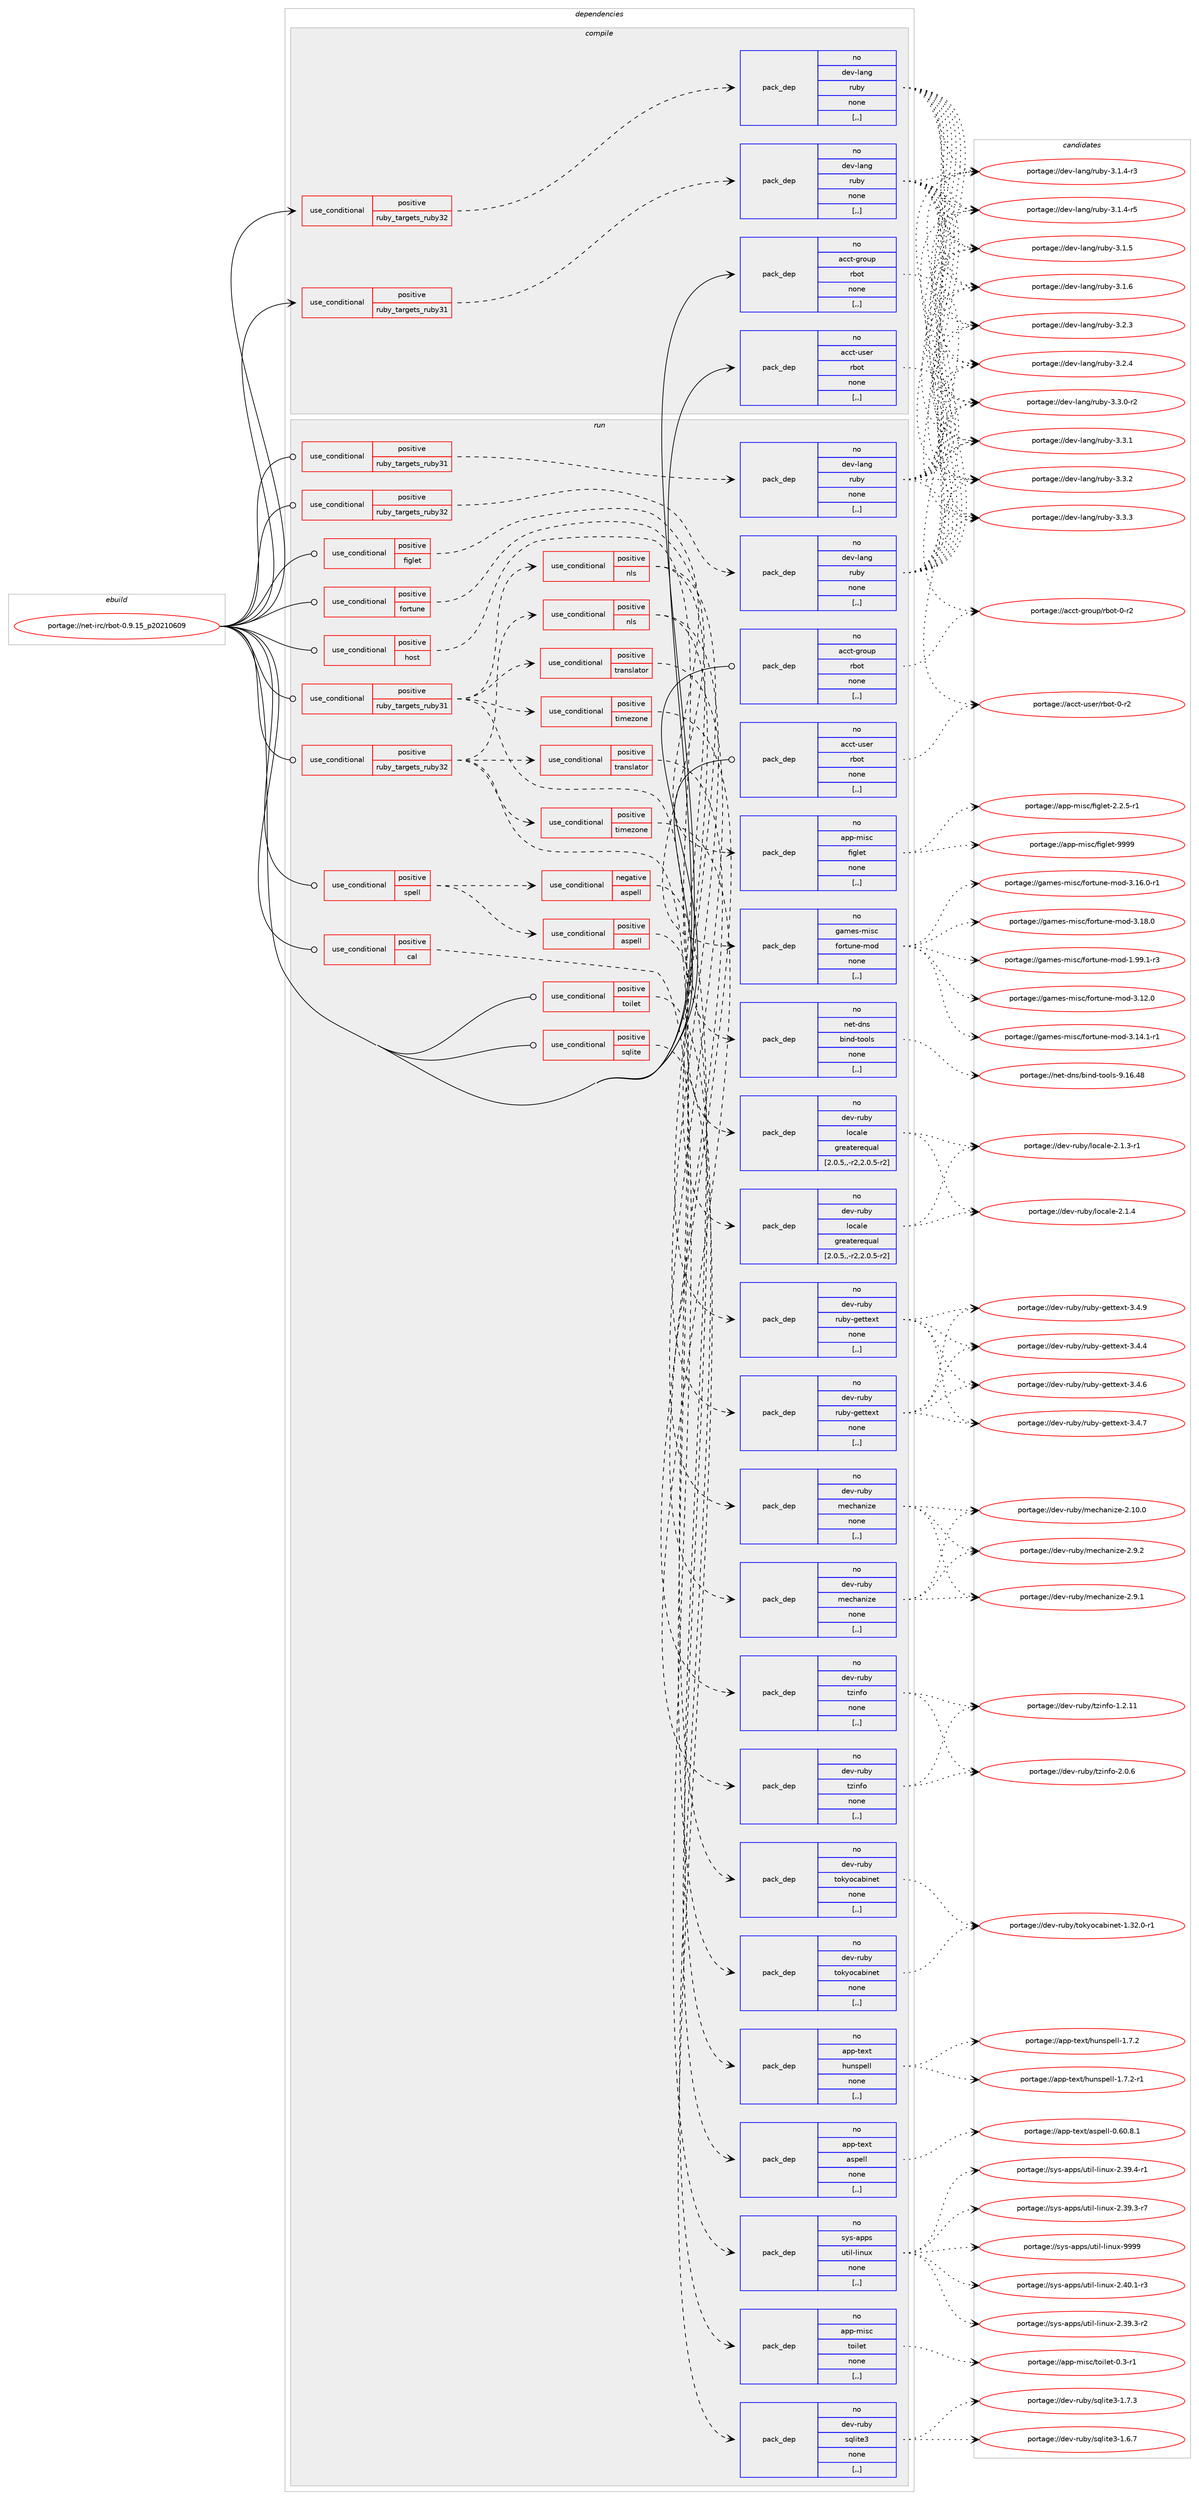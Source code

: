 digraph prolog {

# *************
# Graph options
# *************

newrank=true;
concentrate=true;
compound=true;
graph [rankdir=LR,fontname=Helvetica,fontsize=10,ranksep=1.5];#, ranksep=2.5, nodesep=0.2];
edge  [arrowhead=vee];
node  [fontname=Helvetica,fontsize=10];

# **********
# The ebuild
# **********

subgraph cluster_leftcol {
color=gray;
rank=same;
label=<<i>ebuild</i>>;
id [label="portage://net-irc/rbot-0.9.15_p20210609", color=red, width=4, href="../net-irc/rbot-0.9.15_p20210609.svg"];
}

# ****************
# The dependencies
# ****************

subgraph cluster_midcol {
color=gray;
label=<<i>dependencies</i>>;
subgraph cluster_compile {
fillcolor="#eeeeee";
style=filled;
label=<<i>compile</i>>;
subgraph cond90338 {
dependency347970 [label=<<TABLE BORDER="0" CELLBORDER="1" CELLSPACING="0" CELLPADDING="4"><TR><TD ROWSPAN="3" CELLPADDING="10">use_conditional</TD></TR><TR><TD>positive</TD></TR><TR><TD>ruby_targets_ruby31</TD></TR></TABLE>>, shape=none, color=red];
subgraph pack255057 {
dependency347971 [label=<<TABLE BORDER="0" CELLBORDER="1" CELLSPACING="0" CELLPADDING="4" WIDTH="220"><TR><TD ROWSPAN="6" CELLPADDING="30">pack_dep</TD></TR><TR><TD WIDTH="110">no</TD></TR><TR><TD>dev-lang</TD></TR><TR><TD>ruby</TD></TR><TR><TD>none</TD></TR><TR><TD>[,,]</TD></TR></TABLE>>, shape=none, color=blue];
}
dependency347970:e -> dependency347971:w [weight=20,style="dashed",arrowhead="vee"];
}
id:e -> dependency347970:w [weight=20,style="solid",arrowhead="vee"];
subgraph cond90339 {
dependency347972 [label=<<TABLE BORDER="0" CELLBORDER="1" CELLSPACING="0" CELLPADDING="4"><TR><TD ROWSPAN="3" CELLPADDING="10">use_conditional</TD></TR><TR><TD>positive</TD></TR><TR><TD>ruby_targets_ruby32</TD></TR></TABLE>>, shape=none, color=red];
subgraph pack255058 {
dependency347973 [label=<<TABLE BORDER="0" CELLBORDER="1" CELLSPACING="0" CELLPADDING="4" WIDTH="220"><TR><TD ROWSPAN="6" CELLPADDING="30">pack_dep</TD></TR><TR><TD WIDTH="110">no</TD></TR><TR><TD>dev-lang</TD></TR><TR><TD>ruby</TD></TR><TR><TD>none</TD></TR><TR><TD>[,,]</TD></TR></TABLE>>, shape=none, color=blue];
}
dependency347972:e -> dependency347973:w [weight=20,style="dashed",arrowhead="vee"];
}
id:e -> dependency347972:w [weight=20,style="solid",arrowhead="vee"];
subgraph pack255059 {
dependency347974 [label=<<TABLE BORDER="0" CELLBORDER="1" CELLSPACING="0" CELLPADDING="4" WIDTH="220"><TR><TD ROWSPAN="6" CELLPADDING="30">pack_dep</TD></TR><TR><TD WIDTH="110">no</TD></TR><TR><TD>acct-group</TD></TR><TR><TD>rbot</TD></TR><TR><TD>none</TD></TR><TR><TD>[,,]</TD></TR></TABLE>>, shape=none, color=blue];
}
id:e -> dependency347974:w [weight=20,style="solid",arrowhead="vee"];
subgraph pack255060 {
dependency347975 [label=<<TABLE BORDER="0" CELLBORDER="1" CELLSPACING="0" CELLPADDING="4" WIDTH="220"><TR><TD ROWSPAN="6" CELLPADDING="30">pack_dep</TD></TR><TR><TD WIDTH="110">no</TD></TR><TR><TD>acct-user</TD></TR><TR><TD>rbot</TD></TR><TR><TD>none</TD></TR><TR><TD>[,,]</TD></TR></TABLE>>, shape=none, color=blue];
}
id:e -> dependency347975:w [weight=20,style="solid",arrowhead="vee"];
}
subgraph cluster_compileandrun {
fillcolor="#eeeeee";
style=filled;
label=<<i>compile and run</i>>;
}
subgraph cluster_run {
fillcolor="#eeeeee";
style=filled;
label=<<i>run</i>>;
subgraph cond90340 {
dependency347976 [label=<<TABLE BORDER="0" CELLBORDER="1" CELLSPACING="0" CELLPADDING="4"><TR><TD ROWSPAN="3" CELLPADDING="10">use_conditional</TD></TR><TR><TD>positive</TD></TR><TR><TD>cal</TD></TR></TABLE>>, shape=none, color=red];
subgraph pack255061 {
dependency347977 [label=<<TABLE BORDER="0" CELLBORDER="1" CELLSPACING="0" CELLPADDING="4" WIDTH="220"><TR><TD ROWSPAN="6" CELLPADDING="30">pack_dep</TD></TR><TR><TD WIDTH="110">no</TD></TR><TR><TD>sys-apps</TD></TR><TR><TD>util-linux</TD></TR><TR><TD>none</TD></TR><TR><TD>[,,]</TD></TR></TABLE>>, shape=none, color=blue];
}
dependency347976:e -> dependency347977:w [weight=20,style="dashed",arrowhead="vee"];
}
id:e -> dependency347976:w [weight=20,style="solid",arrowhead="odot"];
subgraph cond90341 {
dependency347978 [label=<<TABLE BORDER="0" CELLBORDER="1" CELLSPACING="0" CELLPADDING="4"><TR><TD ROWSPAN="3" CELLPADDING="10">use_conditional</TD></TR><TR><TD>positive</TD></TR><TR><TD>figlet</TD></TR></TABLE>>, shape=none, color=red];
subgraph pack255062 {
dependency347979 [label=<<TABLE BORDER="0" CELLBORDER="1" CELLSPACING="0" CELLPADDING="4" WIDTH="220"><TR><TD ROWSPAN="6" CELLPADDING="30">pack_dep</TD></TR><TR><TD WIDTH="110">no</TD></TR><TR><TD>app-misc</TD></TR><TR><TD>figlet</TD></TR><TR><TD>none</TD></TR><TR><TD>[,,]</TD></TR></TABLE>>, shape=none, color=blue];
}
dependency347978:e -> dependency347979:w [weight=20,style="dashed",arrowhead="vee"];
}
id:e -> dependency347978:w [weight=20,style="solid",arrowhead="odot"];
subgraph cond90342 {
dependency347980 [label=<<TABLE BORDER="0" CELLBORDER="1" CELLSPACING="0" CELLPADDING="4"><TR><TD ROWSPAN="3" CELLPADDING="10">use_conditional</TD></TR><TR><TD>positive</TD></TR><TR><TD>fortune</TD></TR></TABLE>>, shape=none, color=red];
subgraph pack255063 {
dependency347981 [label=<<TABLE BORDER="0" CELLBORDER="1" CELLSPACING="0" CELLPADDING="4" WIDTH="220"><TR><TD ROWSPAN="6" CELLPADDING="30">pack_dep</TD></TR><TR><TD WIDTH="110">no</TD></TR><TR><TD>games-misc</TD></TR><TR><TD>fortune-mod</TD></TR><TR><TD>none</TD></TR><TR><TD>[,,]</TD></TR></TABLE>>, shape=none, color=blue];
}
dependency347980:e -> dependency347981:w [weight=20,style="dashed",arrowhead="vee"];
}
id:e -> dependency347980:w [weight=20,style="solid",arrowhead="odot"];
subgraph cond90343 {
dependency347982 [label=<<TABLE BORDER="0" CELLBORDER="1" CELLSPACING="0" CELLPADDING="4"><TR><TD ROWSPAN="3" CELLPADDING="10">use_conditional</TD></TR><TR><TD>positive</TD></TR><TR><TD>host</TD></TR></TABLE>>, shape=none, color=red];
subgraph pack255064 {
dependency347983 [label=<<TABLE BORDER="0" CELLBORDER="1" CELLSPACING="0" CELLPADDING="4" WIDTH="220"><TR><TD ROWSPAN="6" CELLPADDING="30">pack_dep</TD></TR><TR><TD WIDTH="110">no</TD></TR><TR><TD>net-dns</TD></TR><TR><TD>bind-tools</TD></TR><TR><TD>none</TD></TR><TR><TD>[,,]</TD></TR></TABLE>>, shape=none, color=blue];
}
dependency347982:e -> dependency347983:w [weight=20,style="dashed",arrowhead="vee"];
}
id:e -> dependency347982:w [weight=20,style="solid",arrowhead="odot"];
subgraph cond90344 {
dependency347984 [label=<<TABLE BORDER="0" CELLBORDER="1" CELLSPACING="0" CELLPADDING="4"><TR><TD ROWSPAN="3" CELLPADDING="10">use_conditional</TD></TR><TR><TD>positive</TD></TR><TR><TD>ruby_targets_ruby31</TD></TR></TABLE>>, shape=none, color=red];
subgraph pack255065 {
dependency347985 [label=<<TABLE BORDER="0" CELLBORDER="1" CELLSPACING="0" CELLPADDING="4" WIDTH="220"><TR><TD ROWSPAN="6" CELLPADDING="30">pack_dep</TD></TR><TR><TD WIDTH="110">no</TD></TR><TR><TD>dev-lang</TD></TR><TR><TD>ruby</TD></TR><TR><TD>none</TD></TR><TR><TD>[,,]</TD></TR></TABLE>>, shape=none, color=blue];
}
dependency347984:e -> dependency347985:w [weight=20,style="dashed",arrowhead="vee"];
}
id:e -> dependency347984:w [weight=20,style="solid",arrowhead="odot"];
subgraph cond90345 {
dependency347986 [label=<<TABLE BORDER="0" CELLBORDER="1" CELLSPACING="0" CELLPADDING="4"><TR><TD ROWSPAN="3" CELLPADDING="10">use_conditional</TD></TR><TR><TD>positive</TD></TR><TR><TD>ruby_targets_ruby31</TD></TR></TABLE>>, shape=none, color=red];
subgraph pack255066 {
dependency347987 [label=<<TABLE BORDER="0" CELLBORDER="1" CELLSPACING="0" CELLPADDING="4" WIDTH="220"><TR><TD ROWSPAN="6" CELLPADDING="30">pack_dep</TD></TR><TR><TD WIDTH="110">no</TD></TR><TR><TD>dev-ruby</TD></TR><TR><TD>tokyocabinet</TD></TR><TR><TD>none</TD></TR><TR><TD>[,,]</TD></TR></TABLE>>, shape=none, color=blue];
}
dependency347986:e -> dependency347987:w [weight=20,style="dashed",arrowhead="vee"];
subgraph cond90346 {
dependency347988 [label=<<TABLE BORDER="0" CELLBORDER="1" CELLSPACING="0" CELLPADDING="4"><TR><TD ROWSPAN="3" CELLPADDING="10">use_conditional</TD></TR><TR><TD>positive</TD></TR><TR><TD>timezone</TD></TR></TABLE>>, shape=none, color=red];
subgraph pack255067 {
dependency347989 [label=<<TABLE BORDER="0" CELLBORDER="1" CELLSPACING="0" CELLPADDING="4" WIDTH="220"><TR><TD ROWSPAN="6" CELLPADDING="30">pack_dep</TD></TR><TR><TD WIDTH="110">no</TD></TR><TR><TD>dev-ruby</TD></TR><TR><TD>tzinfo</TD></TR><TR><TD>none</TD></TR><TR><TD>[,,]</TD></TR></TABLE>>, shape=none, color=blue];
}
dependency347988:e -> dependency347989:w [weight=20,style="dashed",arrowhead="vee"];
}
dependency347986:e -> dependency347988:w [weight=20,style="dashed",arrowhead="vee"];
subgraph cond90347 {
dependency347990 [label=<<TABLE BORDER="0" CELLBORDER="1" CELLSPACING="0" CELLPADDING="4"><TR><TD ROWSPAN="3" CELLPADDING="10">use_conditional</TD></TR><TR><TD>positive</TD></TR><TR><TD>translator</TD></TR></TABLE>>, shape=none, color=red];
subgraph pack255068 {
dependency347991 [label=<<TABLE BORDER="0" CELLBORDER="1" CELLSPACING="0" CELLPADDING="4" WIDTH="220"><TR><TD ROWSPAN="6" CELLPADDING="30">pack_dep</TD></TR><TR><TD WIDTH="110">no</TD></TR><TR><TD>dev-ruby</TD></TR><TR><TD>mechanize</TD></TR><TR><TD>none</TD></TR><TR><TD>[,,]</TD></TR></TABLE>>, shape=none, color=blue];
}
dependency347990:e -> dependency347991:w [weight=20,style="dashed",arrowhead="vee"];
}
dependency347986:e -> dependency347990:w [weight=20,style="dashed",arrowhead="vee"];
subgraph cond90348 {
dependency347992 [label=<<TABLE BORDER="0" CELLBORDER="1" CELLSPACING="0" CELLPADDING="4"><TR><TD ROWSPAN="3" CELLPADDING="10">use_conditional</TD></TR><TR><TD>positive</TD></TR><TR><TD>nls</TD></TR></TABLE>>, shape=none, color=red];
subgraph pack255069 {
dependency347993 [label=<<TABLE BORDER="0" CELLBORDER="1" CELLSPACING="0" CELLPADDING="4" WIDTH="220"><TR><TD ROWSPAN="6" CELLPADDING="30">pack_dep</TD></TR><TR><TD WIDTH="110">no</TD></TR><TR><TD>dev-ruby</TD></TR><TR><TD>ruby-gettext</TD></TR><TR><TD>none</TD></TR><TR><TD>[,,]</TD></TR></TABLE>>, shape=none, color=blue];
}
dependency347992:e -> dependency347993:w [weight=20,style="dashed",arrowhead="vee"];
subgraph pack255070 {
dependency347994 [label=<<TABLE BORDER="0" CELLBORDER="1" CELLSPACING="0" CELLPADDING="4" WIDTH="220"><TR><TD ROWSPAN="6" CELLPADDING="30">pack_dep</TD></TR><TR><TD WIDTH="110">no</TD></TR><TR><TD>dev-ruby</TD></TR><TR><TD>locale</TD></TR><TR><TD>greaterequal</TD></TR><TR><TD>[2.0.5,,-r2,2.0.5-r2]</TD></TR></TABLE>>, shape=none, color=blue];
}
dependency347992:e -> dependency347994:w [weight=20,style="dashed",arrowhead="vee"];
}
dependency347986:e -> dependency347992:w [weight=20,style="dashed",arrowhead="vee"];
}
id:e -> dependency347986:w [weight=20,style="solid",arrowhead="odot"];
subgraph cond90349 {
dependency347995 [label=<<TABLE BORDER="0" CELLBORDER="1" CELLSPACING="0" CELLPADDING="4"><TR><TD ROWSPAN="3" CELLPADDING="10">use_conditional</TD></TR><TR><TD>positive</TD></TR><TR><TD>ruby_targets_ruby32</TD></TR></TABLE>>, shape=none, color=red];
subgraph pack255071 {
dependency347996 [label=<<TABLE BORDER="0" CELLBORDER="1" CELLSPACING="0" CELLPADDING="4" WIDTH="220"><TR><TD ROWSPAN="6" CELLPADDING="30">pack_dep</TD></TR><TR><TD WIDTH="110">no</TD></TR><TR><TD>dev-lang</TD></TR><TR><TD>ruby</TD></TR><TR><TD>none</TD></TR><TR><TD>[,,]</TD></TR></TABLE>>, shape=none, color=blue];
}
dependency347995:e -> dependency347996:w [weight=20,style="dashed",arrowhead="vee"];
}
id:e -> dependency347995:w [weight=20,style="solid",arrowhead="odot"];
subgraph cond90350 {
dependency347997 [label=<<TABLE BORDER="0" CELLBORDER="1" CELLSPACING="0" CELLPADDING="4"><TR><TD ROWSPAN="3" CELLPADDING="10">use_conditional</TD></TR><TR><TD>positive</TD></TR><TR><TD>ruby_targets_ruby32</TD></TR></TABLE>>, shape=none, color=red];
subgraph pack255072 {
dependency347998 [label=<<TABLE BORDER="0" CELLBORDER="1" CELLSPACING="0" CELLPADDING="4" WIDTH="220"><TR><TD ROWSPAN="6" CELLPADDING="30">pack_dep</TD></TR><TR><TD WIDTH="110">no</TD></TR><TR><TD>dev-ruby</TD></TR><TR><TD>tokyocabinet</TD></TR><TR><TD>none</TD></TR><TR><TD>[,,]</TD></TR></TABLE>>, shape=none, color=blue];
}
dependency347997:e -> dependency347998:w [weight=20,style="dashed",arrowhead="vee"];
subgraph cond90351 {
dependency347999 [label=<<TABLE BORDER="0" CELLBORDER="1" CELLSPACING="0" CELLPADDING="4"><TR><TD ROWSPAN="3" CELLPADDING="10">use_conditional</TD></TR><TR><TD>positive</TD></TR><TR><TD>timezone</TD></TR></TABLE>>, shape=none, color=red];
subgraph pack255073 {
dependency348000 [label=<<TABLE BORDER="0" CELLBORDER="1" CELLSPACING="0" CELLPADDING="4" WIDTH="220"><TR><TD ROWSPAN="6" CELLPADDING="30">pack_dep</TD></TR><TR><TD WIDTH="110">no</TD></TR><TR><TD>dev-ruby</TD></TR><TR><TD>tzinfo</TD></TR><TR><TD>none</TD></TR><TR><TD>[,,]</TD></TR></TABLE>>, shape=none, color=blue];
}
dependency347999:e -> dependency348000:w [weight=20,style="dashed",arrowhead="vee"];
}
dependency347997:e -> dependency347999:w [weight=20,style="dashed",arrowhead="vee"];
subgraph cond90352 {
dependency348001 [label=<<TABLE BORDER="0" CELLBORDER="1" CELLSPACING="0" CELLPADDING="4"><TR><TD ROWSPAN="3" CELLPADDING="10">use_conditional</TD></TR><TR><TD>positive</TD></TR><TR><TD>translator</TD></TR></TABLE>>, shape=none, color=red];
subgraph pack255074 {
dependency348002 [label=<<TABLE BORDER="0" CELLBORDER="1" CELLSPACING="0" CELLPADDING="4" WIDTH="220"><TR><TD ROWSPAN="6" CELLPADDING="30">pack_dep</TD></TR><TR><TD WIDTH="110">no</TD></TR><TR><TD>dev-ruby</TD></TR><TR><TD>mechanize</TD></TR><TR><TD>none</TD></TR><TR><TD>[,,]</TD></TR></TABLE>>, shape=none, color=blue];
}
dependency348001:e -> dependency348002:w [weight=20,style="dashed",arrowhead="vee"];
}
dependency347997:e -> dependency348001:w [weight=20,style="dashed",arrowhead="vee"];
subgraph cond90353 {
dependency348003 [label=<<TABLE BORDER="0" CELLBORDER="1" CELLSPACING="0" CELLPADDING="4"><TR><TD ROWSPAN="3" CELLPADDING="10">use_conditional</TD></TR><TR><TD>positive</TD></TR><TR><TD>nls</TD></TR></TABLE>>, shape=none, color=red];
subgraph pack255075 {
dependency348004 [label=<<TABLE BORDER="0" CELLBORDER="1" CELLSPACING="0" CELLPADDING="4" WIDTH="220"><TR><TD ROWSPAN="6" CELLPADDING="30">pack_dep</TD></TR><TR><TD WIDTH="110">no</TD></TR><TR><TD>dev-ruby</TD></TR><TR><TD>ruby-gettext</TD></TR><TR><TD>none</TD></TR><TR><TD>[,,]</TD></TR></TABLE>>, shape=none, color=blue];
}
dependency348003:e -> dependency348004:w [weight=20,style="dashed",arrowhead="vee"];
subgraph pack255076 {
dependency348005 [label=<<TABLE BORDER="0" CELLBORDER="1" CELLSPACING="0" CELLPADDING="4" WIDTH="220"><TR><TD ROWSPAN="6" CELLPADDING="30">pack_dep</TD></TR><TR><TD WIDTH="110">no</TD></TR><TR><TD>dev-ruby</TD></TR><TR><TD>locale</TD></TR><TR><TD>greaterequal</TD></TR><TR><TD>[2.0.5,,-r2,2.0.5-r2]</TD></TR></TABLE>>, shape=none, color=blue];
}
dependency348003:e -> dependency348005:w [weight=20,style="dashed",arrowhead="vee"];
}
dependency347997:e -> dependency348003:w [weight=20,style="dashed",arrowhead="vee"];
}
id:e -> dependency347997:w [weight=20,style="solid",arrowhead="odot"];
subgraph cond90354 {
dependency348006 [label=<<TABLE BORDER="0" CELLBORDER="1" CELLSPACING="0" CELLPADDING="4"><TR><TD ROWSPAN="3" CELLPADDING="10">use_conditional</TD></TR><TR><TD>positive</TD></TR><TR><TD>spell</TD></TR></TABLE>>, shape=none, color=red];
subgraph cond90355 {
dependency348007 [label=<<TABLE BORDER="0" CELLBORDER="1" CELLSPACING="0" CELLPADDING="4"><TR><TD ROWSPAN="3" CELLPADDING="10">use_conditional</TD></TR><TR><TD>positive</TD></TR><TR><TD>aspell</TD></TR></TABLE>>, shape=none, color=red];
subgraph pack255077 {
dependency348008 [label=<<TABLE BORDER="0" CELLBORDER="1" CELLSPACING="0" CELLPADDING="4" WIDTH="220"><TR><TD ROWSPAN="6" CELLPADDING="30">pack_dep</TD></TR><TR><TD WIDTH="110">no</TD></TR><TR><TD>app-text</TD></TR><TR><TD>aspell</TD></TR><TR><TD>none</TD></TR><TR><TD>[,,]</TD></TR></TABLE>>, shape=none, color=blue];
}
dependency348007:e -> dependency348008:w [weight=20,style="dashed",arrowhead="vee"];
}
dependency348006:e -> dependency348007:w [weight=20,style="dashed",arrowhead="vee"];
subgraph cond90356 {
dependency348009 [label=<<TABLE BORDER="0" CELLBORDER="1" CELLSPACING="0" CELLPADDING="4"><TR><TD ROWSPAN="3" CELLPADDING="10">use_conditional</TD></TR><TR><TD>negative</TD></TR><TR><TD>aspell</TD></TR></TABLE>>, shape=none, color=red];
subgraph pack255078 {
dependency348010 [label=<<TABLE BORDER="0" CELLBORDER="1" CELLSPACING="0" CELLPADDING="4" WIDTH="220"><TR><TD ROWSPAN="6" CELLPADDING="30">pack_dep</TD></TR><TR><TD WIDTH="110">no</TD></TR><TR><TD>app-text</TD></TR><TR><TD>hunspell</TD></TR><TR><TD>none</TD></TR><TR><TD>[,,]</TD></TR></TABLE>>, shape=none, color=blue];
}
dependency348009:e -> dependency348010:w [weight=20,style="dashed",arrowhead="vee"];
}
dependency348006:e -> dependency348009:w [weight=20,style="dashed",arrowhead="vee"];
}
id:e -> dependency348006:w [weight=20,style="solid",arrowhead="odot"];
subgraph cond90357 {
dependency348011 [label=<<TABLE BORDER="0" CELLBORDER="1" CELLSPACING="0" CELLPADDING="4"><TR><TD ROWSPAN="3" CELLPADDING="10">use_conditional</TD></TR><TR><TD>positive</TD></TR><TR><TD>sqlite</TD></TR></TABLE>>, shape=none, color=red];
subgraph pack255079 {
dependency348012 [label=<<TABLE BORDER="0" CELLBORDER="1" CELLSPACING="0" CELLPADDING="4" WIDTH="220"><TR><TD ROWSPAN="6" CELLPADDING="30">pack_dep</TD></TR><TR><TD WIDTH="110">no</TD></TR><TR><TD>dev-ruby</TD></TR><TR><TD>sqlite3</TD></TR><TR><TD>none</TD></TR><TR><TD>[,,]</TD></TR></TABLE>>, shape=none, color=blue];
}
dependency348011:e -> dependency348012:w [weight=20,style="dashed",arrowhead="vee"];
}
id:e -> dependency348011:w [weight=20,style="solid",arrowhead="odot"];
subgraph cond90358 {
dependency348013 [label=<<TABLE BORDER="0" CELLBORDER="1" CELLSPACING="0" CELLPADDING="4"><TR><TD ROWSPAN="3" CELLPADDING="10">use_conditional</TD></TR><TR><TD>positive</TD></TR><TR><TD>toilet</TD></TR></TABLE>>, shape=none, color=red];
subgraph pack255080 {
dependency348014 [label=<<TABLE BORDER="0" CELLBORDER="1" CELLSPACING="0" CELLPADDING="4" WIDTH="220"><TR><TD ROWSPAN="6" CELLPADDING="30">pack_dep</TD></TR><TR><TD WIDTH="110">no</TD></TR><TR><TD>app-misc</TD></TR><TR><TD>toilet</TD></TR><TR><TD>none</TD></TR><TR><TD>[,,]</TD></TR></TABLE>>, shape=none, color=blue];
}
dependency348013:e -> dependency348014:w [weight=20,style="dashed",arrowhead="vee"];
}
id:e -> dependency348013:w [weight=20,style="solid",arrowhead="odot"];
subgraph pack255081 {
dependency348015 [label=<<TABLE BORDER="0" CELLBORDER="1" CELLSPACING="0" CELLPADDING="4" WIDTH="220"><TR><TD ROWSPAN="6" CELLPADDING="30">pack_dep</TD></TR><TR><TD WIDTH="110">no</TD></TR><TR><TD>acct-group</TD></TR><TR><TD>rbot</TD></TR><TR><TD>none</TD></TR><TR><TD>[,,]</TD></TR></TABLE>>, shape=none, color=blue];
}
id:e -> dependency348015:w [weight=20,style="solid",arrowhead="odot"];
subgraph pack255082 {
dependency348016 [label=<<TABLE BORDER="0" CELLBORDER="1" CELLSPACING="0" CELLPADDING="4" WIDTH="220"><TR><TD ROWSPAN="6" CELLPADDING="30">pack_dep</TD></TR><TR><TD WIDTH="110">no</TD></TR><TR><TD>acct-user</TD></TR><TR><TD>rbot</TD></TR><TR><TD>none</TD></TR><TR><TD>[,,]</TD></TR></TABLE>>, shape=none, color=blue];
}
id:e -> dependency348016:w [weight=20,style="solid",arrowhead="odot"];
}
}

# **************
# The candidates
# **************

subgraph cluster_choices {
rank=same;
color=gray;
label=<<i>candidates</i>>;

subgraph choice255057 {
color=black;
nodesep=1;
choice100101118451089711010347114117981214551464946524511451 [label="portage://dev-lang/ruby-3.1.4-r3", color=red, width=4,href="../dev-lang/ruby-3.1.4-r3.svg"];
choice100101118451089711010347114117981214551464946524511453 [label="portage://dev-lang/ruby-3.1.4-r5", color=red, width=4,href="../dev-lang/ruby-3.1.4-r5.svg"];
choice10010111845108971101034711411798121455146494653 [label="portage://dev-lang/ruby-3.1.5", color=red, width=4,href="../dev-lang/ruby-3.1.5.svg"];
choice10010111845108971101034711411798121455146494654 [label="portage://dev-lang/ruby-3.1.6", color=red, width=4,href="../dev-lang/ruby-3.1.6.svg"];
choice10010111845108971101034711411798121455146504651 [label="portage://dev-lang/ruby-3.2.3", color=red, width=4,href="../dev-lang/ruby-3.2.3.svg"];
choice10010111845108971101034711411798121455146504652 [label="portage://dev-lang/ruby-3.2.4", color=red, width=4,href="../dev-lang/ruby-3.2.4.svg"];
choice100101118451089711010347114117981214551465146484511450 [label="portage://dev-lang/ruby-3.3.0-r2", color=red, width=4,href="../dev-lang/ruby-3.3.0-r2.svg"];
choice10010111845108971101034711411798121455146514649 [label="portage://dev-lang/ruby-3.3.1", color=red, width=4,href="../dev-lang/ruby-3.3.1.svg"];
choice10010111845108971101034711411798121455146514650 [label="portage://dev-lang/ruby-3.3.2", color=red, width=4,href="../dev-lang/ruby-3.3.2.svg"];
choice10010111845108971101034711411798121455146514651 [label="portage://dev-lang/ruby-3.3.3", color=red, width=4,href="../dev-lang/ruby-3.3.3.svg"];
dependency347971:e -> choice100101118451089711010347114117981214551464946524511451:w [style=dotted,weight="100"];
dependency347971:e -> choice100101118451089711010347114117981214551464946524511453:w [style=dotted,weight="100"];
dependency347971:e -> choice10010111845108971101034711411798121455146494653:w [style=dotted,weight="100"];
dependency347971:e -> choice10010111845108971101034711411798121455146494654:w [style=dotted,weight="100"];
dependency347971:e -> choice10010111845108971101034711411798121455146504651:w [style=dotted,weight="100"];
dependency347971:e -> choice10010111845108971101034711411798121455146504652:w [style=dotted,weight="100"];
dependency347971:e -> choice100101118451089711010347114117981214551465146484511450:w [style=dotted,weight="100"];
dependency347971:e -> choice10010111845108971101034711411798121455146514649:w [style=dotted,weight="100"];
dependency347971:e -> choice10010111845108971101034711411798121455146514650:w [style=dotted,weight="100"];
dependency347971:e -> choice10010111845108971101034711411798121455146514651:w [style=dotted,weight="100"];
}
subgraph choice255058 {
color=black;
nodesep=1;
choice100101118451089711010347114117981214551464946524511451 [label="portage://dev-lang/ruby-3.1.4-r3", color=red, width=4,href="../dev-lang/ruby-3.1.4-r3.svg"];
choice100101118451089711010347114117981214551464946524511453 [label="portage://dev-lang/ruby-3.1.4-r5", color=red, width=4,href="../dev-lang/ruby-3.1.4-r5.svg"];
choice10010111845108971101034711411798121455146494653 [label="portage://dev-lang/ruby-3.1.5", color=red, width=4,href="../dev-lang/ruby-3.1.5.svg"];
choice10010111845108971101034711411798121455146494654 [label="portage://dev-lang/ruby-3.1.6", color=red, width=4,href="../dev-lang/ruby-3.1.6.svg"];
choice10010111845108971101034711411798121455146504651 [label="portage://dev-lang/ruby-3.2.3", color=red, width=4,href="../dev-lang/ruby-3.2.3.svg"];
choice10010111845108971101034711411798121455146504652 [label="portage://dev-lang/ruby-3.2.4", color=red, width=4,href="../dev-lang/ruby-3.2.4.svg"];
choice100101118451089711010347114117981214551465146484511450 [label="portage://dev-lang/ruby-3.3.0-r2", color=red, width=4,href="../dev-lang/ruby-3.3.0-r2.svg"];
choice10010111845108971101034711411798121455146514649 [label="portage://dev-lang/ruby-3.3.1", color=red, width=4,href="../dev-lang/ruby-3.3.1.svg"];
choice10010111845108971101034711411798121455146514650 [label="portage://dev-lang/ruby-3.3.2", color=red, width=4,href="../dev-lang/ruby-3.3.2.svg"];
choice10010111845108971101034711411798121455146514651 [label="portage://dev-lang/ruby-3.3.3", color=red, width=4,href="../dev-lang/ruby-3.3.3.svg"];
dependency347973:e -> choice100101118451089711010347114117981214551464946524511451:w [style=dotted,weight="100"];
dependency347973:e -> choice100101118451089711010347114117981214551464946524511453:w [style=dotted,weight="100"];
dependency347973:e -> choice10010111845108971101034711411798121455146494653:w [style=dotted,weight="100"];
dependency347973:e -> choice10010111845108971101034711411798121455146494654:w [style=dotted,weight="100"];
dependency347973:e -> choice10010111845108971101034711411798121455146504651:w [style=dotted,weight="100"];
dependency347973:e -> choice10010111845108971101034711411798121455146504652:w [style=dotted,weight="100"];
dependency347973:e -> choice100101118451089711010347114117981214551465146484511450:w [style=dotted,weight="100"];
dependency347973:e -> choice10010111845108971101034711411798121455146514649:w [style=dotted,weight="100"];
dependency347973:e -> choice10010111845108971101034711411798121455146514650:w [style=dotted,weight="100"];
dependency347973:e -> choice10010111845108971101034711411798121455146514651:w [style=dotted,weight="100"];
}
subgraph choice255059 {
color=black;
nodesep=1;
choice97999911645103114111117112471149811111645484511450 [label="portage://acct-group/rbot-0-r2", color=red, width=4,href="../acct-group/rbot-0-r2.svg"];
dependency347974:e -> choice97999911645103114111117112471149811111645484511450:w [style=dotted,weight="100"];
}
subgraph choice255060 {
color=black;
nodesep=1;
choice97999911645117115101114471149811111645484511450 [label="portage://acct-user/rbot-0-r2", color=red, width=4,href="../acct-user/rbot-0-r2.svg"];
dependency347975:e -> choice97999911645117115101114471149811111645484511450:w [style=dotted,weight="100"];
}
subgraph choice255061 {
color=black;
nodesep=1;
choice11512111545971121121154711711610510845108105110117120455046515746514511450 [label="portage://sys-apps/util-linux-2.39.3-r2", color=red, width=4,href="../sys-apps/util-linux-2.39.3-r2.svg"];
choice11512111545971121121154711711610510845108105110117120455046515746514511455 [label="portage://sys-apps/util-linux-2.39.3-r7", color=red, width=4,href="../sys-apps/util-linux-2.39.3-r7.svg"];
choice11512111545971121121154711711610510845108105110117120455046515746524511449 [label="portage://sys-apps/util-linux-2.39.4-r1", color=red, width=4,href="../sys-apps/util-linux-2.39.4-r1.svg"];
choice11512111545971121121154711711610510845108105110117120455046524846494511451 [label="portage://sys-apps/util-linux-2.40.1-r3", color=red, width=4,href="../sys-apps/util-linux-2.40.1-r3.svg"];
choice115121115459711211211547117116105108451081051101171204557575757 [label="portage://sys-apps/util-linux-9999", color=red, width=4,href="../sys-apps/util-linux-9999.svg"];
dependency347977:e -> choice11512111545971121121154711711610510845108105110117120455046515746514511450:w [style=dotted,weight="100"];
dependency347977:e -> choice11512111545971121121154711711610510845108105110117120455046515746514511455:w [style=dotted,weight="100"];
dependency347977:e -> choice11512111545971121121154711711610510845108105110117120455046515746524511449:w [style=dotted,weight="100"];
dependency347977:e -> choice11512111545971121121154711711610510845108105110117120455046524846494511451:w [style=dotted,weight="100"];
dependency347977:e -> choice115121115459711211211547117116105108451081051101171204557575757:w [style=dotted,weight="100"];
}
subgraph choice255062 {
color=black;
nodesep=1;
choice971121124510910511599471021051031081011164550465046534511449 [label="portage://app-misc/figlet-2.2.5-r1", color=red, width=4,href="../app-misc/figlet-2.2.5-r1.svg"];
choice971121124510910511599471021051031081011164557575757 [label="portage://app-misc/figlet-9999", color=red, width=4,href="../app-misc/figlet-9999.svg"];
dependency347979:e -> choice971121124510910511599471021051031081011164550465046534511449:w [style=dotted,weight="100"];
dependency347979:e -> choice971121124510910511599471021051031081011164557575757:w [style=dotted,weight="100"];
}
subgraph choice255063 {
color=black;
nodesep=1;
choice1039710910111545109105115994710211111411611711010145109111100454946575746494511451 [label="portage://games-misc/fortune-mod-1.99.1-r3", color=red, width=4,href="../games-misc/fortune-mod-1.99.1-r3.svg"];
choice103971091011154510910511599471021111141161171101014510911110045514649504648 [label="portage://games-misc/fortune-mod-3.12.0", color=red, width=4,href="../games-misc/fortune-mod-3.12.0.svg"];
choice1039710910111545109105115994710211111411611711010145109111100455146495246494511449 [label="portage://games-misc/fortune-mod-3.14.1-r1", color=red, width=4,href="../games-misc/fortune-mod-3.14.1-r1.svg"];
choice1039710910111545109105115994710211111411611711010145109111100455146495446484511449 [label="portage://games-misc/fortune-mod-3.16.0-r1", color=red, width=4,href="../games-misc/fortune-mod-3.16.0-r1.svg"];
choice103971091011154510910511599471021111141161171101014510911110045514649564648 [label="portage://games-misc/fortune-mod-3.18.0", color=red, width=4,href="../games-misc/fortune-mod-3.18.0.svg"];
dependency347981:e -> choice1039710910111545109105115994710211111411611711010145109111100454946575746494511451:w [style=dotted,weight="100"];
dependency347981:e -> choice103971091011154510910511599471021111141161171101014510911110045514649504648:w [style=dotted,weight="100"];
dependency347981:e -> choice1039710910111545109105115994710211111411611711010145109111100455146495246494511449:w [style=dotted,weight="100"];
dependency347981:e -> choice1039710910111545109105115994710211111411611711010145109111100455146495446484511449:w [style=dotted,weight="100"];
dependency347981:e -> choice103971091011154510910511599471021111141161171101014510911110045514649564648:w [style=dotted,weight="100"];
}
subgraph choice255064 {
color=black;
nodesep=1;
choice110101116451001101154798105110100451161111111081154557464954465256 [label="portage://net-dns/bind-tools-9.16.48", color=red, width=4,href="../net-dns/bind-tools-9.16.48.svg"];
dependency347983:e -> choice110101116451001101154798105110100451161111111081154557464954465256:w [style=dotted,weight="100"];
}
subgraph choice255065 {
color=black;
nodesep=1;
choice100101118451089711010347114117981214551464946524511451 [label="portage://dev-lang/ruby-3.1.4-r3", color=red, width=4,href="../dev-lang/ruby-3.1.4-r3.svg"];
choice100101118451089711010347114117981214551464946524511453 [label="portage://dev-lang/ruby-3.1.4-r5", color=red, width=4,href="../dev-lang/ruby-3.1.4-r5.svg"];
choice10010111845108971101034711411798121455146494653 [label="portage://dev-lang/ruby-3.1.5", color=red, width=4,href="../dev-lang/ruby-3.1.5.svg"];
choice10010111845108971101034711411798121455146494654 [label="portage://dev-lang/ruby-3.1.6", color=red, width=4,href="../dev-lang/ruby-3.1.6.svg"];
choice10010111845108971101034711411798121455146504651 [label="portage://dev-lang/ruby-3.2.3", color=red, width=4,href="../dev-lang/ruby-3.2.3.svg"];
choice10010111845108971101034711411798121455146504652 [label="portage://dev-lang/ruby-3.2.4", color=red, width=4,href="../dev-lang/ruby-3.2.4.svg"];
choice100101118451089711010347114117981214551465146484511450 [label="portage://dev-lang/ruby-3.3.0-r2", color=red, width=4,href="../dev-lang/ruby-3.3.0-r2.svg"];
choice10010111845108971101034711411798121455146514649 [label="portage://dev-lang/ruby-3.3.1", color=red, width=4,href="../dev-lang/ruby-3.3.1.svg"];
choice10010111845108971101034711411798121455146514650 [label="portage://dev-lang/ruby-3.3.2", color=red, width=4,href="../dev-lang/ruby-3.3.2.svg"];
choice10010111845108971101034711411798121455146514651 [label="portage://dev-lang/ruby-3.3.3", color=red, width=4,href="../dev-lang/ruby-3.3.3.svg"];
dependency347985:e -> choice100101118451089711010347114117981214551464946524511451:w [style=dotted,weight="100"];
dependency347985:e -> choice100101118451089711010347114117981214551464946524511453:w [style=dotted,weight="100"];
dependency347985:e -> choice10010111845108971101034711411798121455146494653:w [style=dotted,weight="100"];
dependency347985:e -> choice10010111845108971101034711411798121455146494654:w [style=dotted,weight="100"];
dependency347985:e -> choice10010111845108971101034711411798121455146504651:w [style=dotted,weight="100"];
dependency347985:e -> choice10010111845108971101034711411798121455146504652:w [style=dotted,weight="100"];
dependency347985:e -> choice100101118451089711010347114117981214551465146484511450:w [style=dotted,weight="100"];
dependency347985:e -> choice10010111845108971101034711411798121455146514649:w [style=dotted,weight="100"];
dependency347985:e -> choice10010111845108971101034711411798121455146514650:w [style=dotted,weight="100"];
dependency347985:e -> choice10010111845108971101034711411798121455146514651:w [style=dotted,weight="100"];
}
subgraph choice255066 {
color=black;
nodesep=1;
choice100101118451141179812147116111107121111999798105110101116454946515046484511449 [label="portage://dev-ruby/tokyocabinet-1.32.0-r1", color=red, width=4,href="../dev-ruby/tokyocabinet-1.32.0-r1.svg"];
dependency347987:e -> choice100101118451141179812147116111107121111999798105110101116454946515046484511449:w [style=dotted,weight="100"];
}
subgraph choice255067 {
color=black;
nodesep=1;
choice10010111845114117981214711612210511010211145494650464949 [label="portage://dev-ruby/tzinfo-1.2.11", color=red, width=4,href="../dev-ruby/tzinfo-1.2.11.svg"];
choice100101118451141179812147116122105110102111455046484654 [label="portage://dev-ruby/tzinfo-2.0.6", color=red, width=4,href="../dev-ruby/tzinfo-2.0.6.svg"];
dependency347989:e -> choice10010111845114117981214711612210511010211145494650464949:w [style=dotted,weight="100"];
dependency347989:e -> choice100101118451141179812147116122105110102111455046484654:w [style=dotted,weight="100"];
}
subgraph choice255068 {
color=black;
nodesep=1;
choice100101118451141179812147109101991049711010512210145504649484648 [label="portage://dev-ruby/mechanize-2.10.0", color=red, width=4,href="../dev-ruby/mechanize-2.10.0.svg"];
choice1001011184511411798121471091019910497110105122101455046574649 [label="portage://dev-ruby/mechanize-2.9.1", color=red, width=4,href="../dev-ruby/mechanize-2.9.1.svg"];
choice1001011184511411798121471091019910497110105122101455046574650 [label="portage://dev-ruby/mechanize-2.9.2", color=red, width=4,href="../dev-ruby/mechanize-2.9.2.svg"];
dependency347991:e -> choice100101118451141179812147109101991049711010512210145504649484648:w [style=dotted,weight="100"];
dependency347991:e -> choice1001011184511411798121471091019910497110105122101455046574649:w [style=dotted,weight="100"];
dependency347991:e -> choice1001011184511411798121471091019910497110105122101455046574650:w [style=dotted,weight="100"];
}
subgraph choice255069 {
color=black;
nodesep=1;
choice1001011184511411798121471141179812145103101116116101120116455146524652 [label="portage://dev-ruby/ruby-gettext-3.4.4", color=red, width=4,href="../dev-ruby/ruby-gettext-3.4.4.svg"];
choice1001011184511411798121471141179812145103101116116101120116455146524654 [label="portage://dev-ruby/ruby-gettext-3.4.6", color=red, width=4,href="../dev-ruby/ruby-gettext-3.4.6.svg"];
choice1001011184511411798121471141179812145103101116116101120116455146524655 [label="portage://dev-ruby/ruby-gettext-3.4.7", color=red, width=4,href="../dev-ruby/ruby-gettext-3.4.7.svg"];
choice1001011184511411798121471141179812145103101116116101120116455146524657 [label="portage://dev-ruby/ruby-gettext-3.4.9", color=red, width=4,href="../dev-ruby/ruby-gettext-3.4.9.svg"];
dependency347993:e -> choice1001011184511411798121471141179812145103101116116101120116455146524652:w [style=dotted,weight="100"];
dependency347993:e -> choice1001011184511411798121471141179812145103101116116101120116455146524654:w [style=dotted,weight="100"];
dependency347993:e -> choice1001011184511411798121471141179812145103101116116101120116455146524655:w [style=dotted,weight="100"];
dependency347993:e -> choice1001011184511411798121471141179812145103101116116101120116455146524657:w [style=dotted,weight="100"];
}
subgraph choice255070 {
color=black;
nodesep=1;
choice10010111845114117981214710811199971081014550464946514511449 [label="portage://dev-ruby/locale-2.1.3-r1", color=red, width=4,href="../dev-ruby/locale-2.1.3-r1.svg"];
choice1001011184511411798121471081119997108101455046494652 [label="portage://dev-ruby/locale-2.1.4", color=red, width=4,href="../dev-ruby/locale-2.1.4.svg"];
dependency347994:e -> choice10010111845114117981214710811199971081014550464946514511449:w [style=dotted,weight="100"];
dependency347994:e -> choice1001011184511411798121471081119997108101455046494652:w [style=dotted,weight="100"];
}
subgraph choice255071 {
color=black;
nodesep=1;
choice100101118451089711010347114117981214551464946524511451 [label="portage://dev-lang/ruby-3.1.4-r3", color=red, width=4,href="../dev-lang/ruby-3.1.4-r3.svg"];
choice100101118451089711010347114117981214551464946524511453 [label="portage://dev-lang/ruby-3.1.4-r5", color=red, width=4,href="../dev-lang/ruby-3.1.4-r5.svg"];
choice10010111845108971101034711411798121455146494653 [label="portage://dev-lang/ruby-3.1.5", color=red, width=4,href="../dev-lang/ruby-3.1.5.svg"];
choice10010111845108971101034711411798121455146494654 [label="portage://dev-lang/ruby-3.1.6", color=red, width=4,href="../dev-lang/ruby-3.1.6.svg"];
choice10010111845108971101034711411798121455146504651 [label="portage://dev-lang/ruby-3.2.3", color=red, width=4,href="../dev-lang/ruby-3.2.3.svg"];
choice10010111845108971101034711411798121455146504652 [label="portage://dev-lang/ruby-3.2.4", color=red, width=4,href="../dev-lang/ruby-3.2.4.svg"];
choice100101118451089711010347114117981214551465146484511450 [label="portage://dev-lang/ruby-3.3.0-r2", color=red, width=4,href="../dev-lang/ruby-3.3.0-r2.svg"];
choice10010111845108971101034711411798121455146514649 [label="portage://dev-lang/ruby-3.3.1", color=red, width=4,href="../dev-lang/ruby-3.3.1.svg"];
choice10010111845108971101034711411798121455146514650 [label="portage://dev-lang/ruby-3.3.2", color=red, width=4,href="../dev-lang/ruby-3.3.2.svg"];
choice10010111845108971101034711411798121455146514651 [label="portage://dev-lang/ruby-3.3.3", color=red, width=4,href="../dev-lang/ruby-3.3.3.svg"];
dependency347996:e -> choice100101118451089711010347114117981214551464946524511451:w [style=dotted,weight="100"];
dependency347996:e -> choice100101118451089711010347114117981214551464946524511453:w [style=dotted,weight="100"];
dependency347996:e -> choice10010111845108971101034711411798121455146494653:w [style=dotted,weight="100"];
dependency347996:e -> choice10010111845108971101034711411798121455146494654:w [style=dotted,weight="100"];
dependency347996:e -> choice10010111845108971101034711411798121455146504651:w [style=dotted,weight="100"];
dependency347996:e -> choice10010111845108971101034711411798121455146504652:w [style=dotted,weight="100"];
dependency347996:e -> choice100101118451089711010347114117981214551465146484511450:w [style=dotted,weight="100"];
dependency347996:e -> choice10010111845108971101034711411798121455146514649:w [style=dotted,weight="100"];
dependency347996:e -> choice10010111845108971101034711411798121455146514650:w [style=dotted,weight="100"];
dependency347996:e -> choice10010111845108971101034711411798121455146514651:w [style=dotted,weight="100"];
}
subgraph choice255072 {
color=black;
nodesep=1;
choice100101118451141179812147116111107121111999798105110101116454946515046484511449 [label="portage://dev-ruby/tokyocabinet-1.32.0-r1", color=red, width=4,href="../dev-ruby/tokyocabinet-1.32.0-r1.svg"];
dependency347998:e -> choice100101118451141179812147116111107121111999798105110101116454946515046484511449:w [style=dotted,weight="100"];
}
subgraph choice255073 {
color=black;
nodesep=1;
choice10010111845114117981214711612210511010211145494650464949 [label="portage://dev-ruby/tzinfo-1.2.11", color=red, width=4,href="../dev-ruby/tzinfo-1.2.11.svg"];
choice100101118451141179812147116122105110102111455046484654 [label="portage://dev-ruby/tzinfo-2.0.6", color=red, width=4,href="../dev-ruby/tzinfo-2.0.6.svg"];
dependency348000:e -> choice10010111845114117981214711612210511010211145494650464949:w [style=dotted,weight="100"];
dependency348000:e -> choice100101118451141179812147116122105110102111455046484654:w [style=dotted,weight="100"];
}
subgraph choice255074 {
color=black;
nodesep=1;
choice100101118451141179812147109101991049711010512210145504649484648 [label="portage://dev-ruby/mechanize-2.10.0", color=red, width=4,href="../dev-ruby/mechanize-2.10.0.svg"];
choice1001011184511411798121471091019910497110105122101455046574649 [label="portage://dev-ruby/mechanize-2.9.1", color=red, width=4,href="../dev-ruby/mechanize-2.9.1.svg"];
choice1001011184511411798121471091019910497110105122101455046574650 [label="portage://dev-ruby/mechanize-2.9.2", color=red, width=4,href="../dev-ruby/mechanize-2.9.2.svg"];
dependency348002:e -> choice100101118451141179812147109101991049711010512210145504649484648:w [style=dotted,weight="100"];
dependency348002:e -> choice1001011184511411798121471091019910497110105122101455046574649:w [style=dotted,weight="100"];
dependency348002:e -> choice1001011184511411798121471091019910497110105122101455046574650:w [style=dotted,weight="100"];
}
subgraph choice255075 {
color=black;
nodesep=1;
choice1001011184511411798121471141179812145103101116116101120116455146524652 [label="portage://dev-ruby/ruby-gettext-3.4.4", color=red, width=4,href="../dev-ruby/ruby-gettext-3.4.4.svg"];
choice1001011184511411798121471141179812145103101116116101120116455146524654 [label="portage://dev-ruby/ruby-gettext-3.4.6", color=red, width=4,href="../dev-ruby/ruby-gettext-3.4.6.svg"];
choice1001011184511411798121471141179812145103101116116101120116455146524655 [label="portage://dev-ruby/ruby-gettext-3.4.7", color=red, width=4,href="../dev-ruby/ruby-gettext-3.4.7.svg"];
choice1001011184511411798121471141179812145103101116116101120116455146524657 [label="portage://dev-ruby/ruby-gettext-3.4.9", color=red, width=4,href="../dev-ruby/ruby-gettext-3.4.9.svg"];
dependency348004:e -> choice1001011184511411798121471141179812145103101116116101120116455146524652:w [style=dotted,weight="100"];
dependency348004:e -> choice1001011184511411798121471141179812145103101116116101120116455146524654:w [style=dotted,weight="100"];
dependency348004:e -> choice1001011184511411798121471141179812145103101116116101120116455146524655:w [style=dotted,weight="100"];
dependency348004:e -> choice1001011184511411798121471141179812145103101116116101120116455146524657:w [style=dotted,weight="100"];
}
subgraph choice255076 {
color=black;
nodesep=1;
choice10010111845114117981214710811199971081014550464946514511449 [label="portage://dev-ruby/locale-2.1.3-r1", color=red, width=4,href="../dev-ruby/locale-2.1.3-r1.svg"];
choice1001011184511411798121471081119997108101455046494652 [label="portage://dev-ruby/locale-2.1.4", color=red, width=4,href="../dev-ruby/locale-2.1.4.svg"];
dependency348005:e -> choice10010111845114117981214710811199971081014550464946514511449:w [style=dotted,weight="100"];
dependency348005:e -> choice1001011184511411798121471081119997108101455046494652:w [style=dotted,weight="100"];
}
subgraph choice255077 {
color=black;
nodesep=1;
choice97112112451161011201164797115112101108108454846544846564649 [label="portage://app-text/aspell-0.60.8.1", color=red, width=4,href="../app-text/aspell-0.60.8.1.svg"];
dependency348008:e -> choice97112112451161011201164797115112101108108454846544846564649:w [style=dotted,weight="100"];
}
subgraph choice255078 {
color=black;
nodesep=1;
choice971121124511610112011647104117110115112101108108454946554650 [label="portage://app-text/hunspell-1.7.2", color=red, width=4,href="../app-text/hunspell-1.7.2.svg"];
choice9711211245116101120116471041171101151121011081084549465546504511449 [label="portage://app-text/hunspell-1.7.2-r1", color=red, width=4,href="../app-text/hunspell-1.7.2-r1.svg"];
dependency348010:e -> choice971121124511610112011647104117110115112101108108454946554650:w [style=dotted,weight="100"];
dependency348010:e -> choice9711211245116101120116471041171101151121011081084549465546504511449:w [style=dotted,weight="100"];
}
subgraph choice255079 {
color=black;
nodesep=1;
choice10010111845114117981214711511310810511610151454946544655 [label="portage://dev-ruby/sqlite3-1.6.7", color=red, width=4,href="../dev-ruby/sqlite3-1.6.7.svg"];
choice10010111845114117981214711511310810511610151454946554651 [label="portage://dev-ruby/sqlite3-1.7.3", color=red, width=4,href="../dev-ruby/sqlite3-1.7.3.svg"];
dependency348012:e -> choice10010111845114117981214711511310810511610151454946544655:w [style=dotted,weight="100"];
dependency348012:e -> choice10010111845114117981214711511310810511610151454946554651:w [style=dotted,weight="100"];
}
subgraph choice255080 {
color=black;
nodesep=1;
choice97112112451091051159947116111105108101116454846514511449 [label="portage://app-misc/toilet-0.3-r1", color=red, width=4,href="../app-misc/toilet-0.3-r1.svg"];
dependency348014:e -> choice97112112451091051159947116111105108101116454846514511449:w [style=dotted,weight="100"];
}
subgraph choice255081 {
color=black;
nodesep=1;
choice97999911645103114111117112471149811111645484511450 [label="portage://acct-group/rbot-0-r2", color=red, width=4,href="../acct-group/rbot-0-r2.svg"];
dependency348015:e -> choice97999911645103114111117112471149811111645484511450:w [style=dotted,weight="100"];
}
subgraph choice255082 {
color=black;
nodesep=1;
choice97999911645117115101114471149811111645484511450 [label="portage://acct-user/rbot-0-r2", color=red, width=4,href="../acct-user/rbot-0-r2.svg"];
dependency348016:e -> choice97999911645117115101114471149811111645484511450:w [style=dotted,weight="100"];
}
}

}
